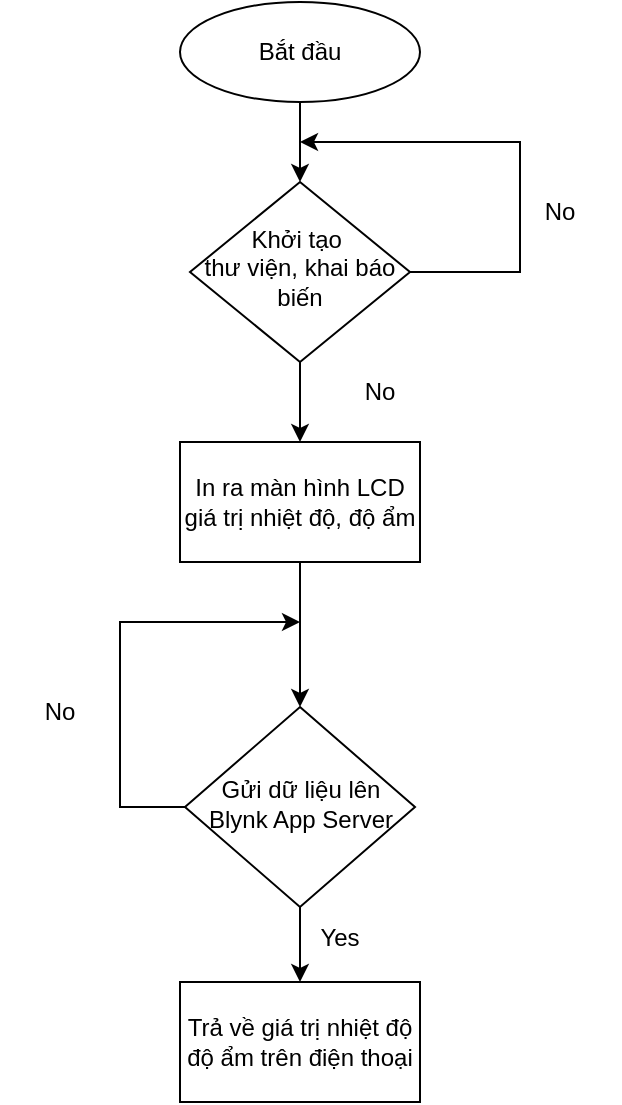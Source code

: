<mxfile version="18.0.2" type="device"><diagram id="C5RBs43oDa-KdzZeNtuy" name="Page-1"><mxGraphModel dx="1363" dy="708" grid="1" gridSize="10" guides="1" tooltips="1" connect="1" arrows="1" fold="1" page="1" pageScale="1" pageWidth="827" pageHeight="1169" math="0" shadow="0"><root><mxCell id="WIyWlLk6GJQsqaUBKTNV-0"/><mxCell id="WIyWlLk6GJQsqaUBKTNV-1" parent="WIyWlLk6GJQsqaUBKTNV-0"/><mxCell id="i9CKO1BqacnT4p3Y0J2s-2" style="edgeStyle=orthogonalEdgeStyle;rounded=0;orthogonalLoop=1;jettySize=auto;html=1;" edge="1" parent="WIyWlLk6GJQsqaUBKTNV-1" source="WIyWlLk6GJQsqaUBKTNV-6"><mxGeometry relative="1" as="geometry"><mxPoint x="220" y="140" as="targetPoint"/><Array as="points"><mxPoint x="330" y="205"/><mxPoint x="330" y="140"/></Array></mxGeometry></mxCell><mxCell id="i9CKO1BqacnT4p3Y0J2s-3" style="edgeStyle=orthogonalEdgeStyle;rounded=0;orthogonalLoop=1;jettySize=auto;html=1;entryX=0.5;entryY=0;entryDx=0;entryDy=0;" edge="1" parent="WIyWlLk6GJQsqaUBKTNV-1" source="WIyWlLk6GJQsqaUBKTNV-6" target="dBS1-IxDZQMd6eFrZW__-1"><mxGeometry relative="1" as="geometry"/></mxCell><mxCell id="WIyWlLk6GJQsqaUBKTNV-6" value="Khởi tạo&amp;nbsp;&lt;br&gt;thư viện, khai báo biến" style="rhombus;whiteSpace=wrap;html=1;shadow=0;fontFamily=Helvetica;fontSize=12;align=center;strokeWidth=1;spacing=6;spacingTop=-4;" parent="WIyWlLk6GJQsqaUBKTNV-1" vertex="1"><mxGeometry x="165" y="160" width="110" height="90" as="geometry"/></mxCell><mxCell id="i9CKO1BqacnT4p3Y0J2s-4" style="edgeStyle=orthogonalEdgeStyle;rounded=0;orthogonalLoop=1;jettySize=auto;html=1;" edge="1" parent="WIyWlLk6GJQsqaUBKTNV-1" source="WIyWlLk6GJQsqaUBKTNV-10"><mxGeometry relative="1" as="geometry"><mxPoint x="220" y="380" as="targetPoint"/><Array as="points"><mxPoint x="130" y="473"/><mxPoint x="130" y="380"/></Array></mxGeometry></mxCell><mxCell id="i9CKO1BqacnT4p3Y0J2s-8" style="edgeStyle=orthogonalEdgeStyle;rounded=0;orthogonalLoop=1;jettySize=auto;html=1;" edge="1" parent="WIyWlLk6GJQsqaUBKTNV-1" source="WIyWlLk6GJQsqaUBKTNV-10"><mxGeometry relative="1" as="geometry"><mxPoint x="220" y="560" as="targetPoint"/></mxGeometry></mxCell><mxCell id="WIyWlLk6GJQsqaUBKTNV-10" value="Gửi dữ liệu lên Blynk App Server" style="rhombus;whiteSpace=wrap;html=1;shadow=0;fontFamily=Helvetica;fontSize=12;align=center;strokeWidth=1;spacing=6;spacingTop=-4;" parent="WIyWlLk6GJQsqaUBKTNV-1" vertex="1"><mxGeometry x="162.5" y="422.5" width="115" height="100" as="geometry"/></mxCell><mxCell id="dBS1-IxDZQMd6eFrZW__-0" value="Trả về giá trị nhiệt độ độ ẩm trên điện thoại" style="rounded=0;whiteSpace=wrap;html=1;" parent="WIyWlLk6GJQsqaUBKTNV-1" vertex="1"><mxGeometry x="160" y="560" width="120" height="60" as="geometry"/></mxCell><mxCell id="dBS1-IxDZQMd6eFrZW__-1" value="In ra màn hình LCD giá trị nhiệt độ, độ ẩm" style="rounded=0;whiteSpace=wrap;html=1;" parent="WIyWlLk6GJQsqaUBKTNV-1" vertex="1"><mxGeometry x="160" y="290" width="120" height="60" as="geometry"/></mxCell><mxCell id="dBS1-IxDZQMd6eFrZW__-5" value="" style="endArrow=classic;html=1;rounded=0;exitX=0.5;exitY=1;exitDx=0;exitDy=0;entryX=0.5;entryY=0;entryDx=0;entryDy=0;" parent="WIyWlLk6GJQsqaUBKTNV-1" source="dBS1-IxDZQMd6eFrZW__-1" target="WIyWlLk6GJQsqaUBKTNV-10" edge="1"><mxGeometry width="50" height="50" relative="1" as="geometry"><mxPoint x="280" y="490" as="sourcePoint"/><mxPoint x="330" y="440" as="targetPoint"/></mxGeometry></mxCell><mxCell id="dBS1-IxDZQMd6eFrZW__-7" value="Yes" style="text;html=1;strokeColor=none;fillColor=none;align=center;verticalAlign=middle;whiteSpace=wrap;rounded=0;" parent="WIyWlLk6GJQsqaUBKTNV-1" vertex="1"><mxGeometry x="210" y="522.5" width="60" height="30" as="geometry"/></mxCell><mxCell id="i9CKO1BqacnT4p3Y0J2s-1" style="edgeStyle=orthogonalEdgeStyle;rounded=0;orthogonalLoop=1;jettySize=auto;html=1;entryX=0.5;entryY=0;entryDx=0;entryDy=0;" edge="1" parent="WIyWlLk6GJQsqaUBKTNV-1" source="i9CKO1BqacnT4p3Y0J2s-0" target="WIyWlLk6GJQsqaUBKTNV-6"><mxGeometry relative="1" as="geometry"/></mxCell><mxCell id="i9CKO1BqacnT4p3Y0J2s-0" value="Bắt đầu" style="ellipse;whiteSpace=wrap;html=1;" vertex="1" parent="WIyWlLk6GJQsqaUBKTNV-1"><mxGeometry x="160" y="70" width="120" height="50" as="geometry"/></mxCell><mxCell id="i9CKO1BqacnT4p3Y0J2s-5" value="No" style="text;html=1;strokeColor=none;fillColor=none;align=center;verticalAlign=middle;whiteSpace=wrap;rounded=0;" vertex="1" parent="WIyWlLk6GJQsqaUBKTNV-1"><mxGeometry x="70" y="410" width="60" height="30" as="geometry"/></mxCell><mxCell id="i9CKO1BqacnT4p3Y0J2s-6" value="No" style="text;html=1;strokeColor=none;fillColor=none;align=center;verticalAlign=middle;whiteSpace=wrap;rounded=0;" vertex="1" parent="WIyWlLk6GJQsqaUBKTNV-1"><mxGeometry x="320" y="160" width="60" height="30" as="geometry"/></mxCell><mxCell id="i9CKO1BqacnT4p3Y0J2s-7" value="No" style="text;html=1;strokeColor=none;fillColor=none;align=center;verticalAlign=middle;whiteSpace=wrap;rounded=0;" vertex="1" parent="WIyWlLk6GJQsqaUBKTNV-1"><mxGeometry x="230" y="250" width="60" height="30" as="geometry"/></mxCell></root></mxGraphModel></diagram></mxfile>